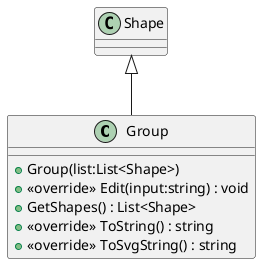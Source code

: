 @startuml
class Group {
    + Group(list:List<Shape>)
    + <<override>> Edit(input:string) : void
    + GetShapes() : List<Shape>
    + <<override>> ToString() : string
    + <<override>> ToSvgString() : string
}
Shape <|-- Group
@enduml
